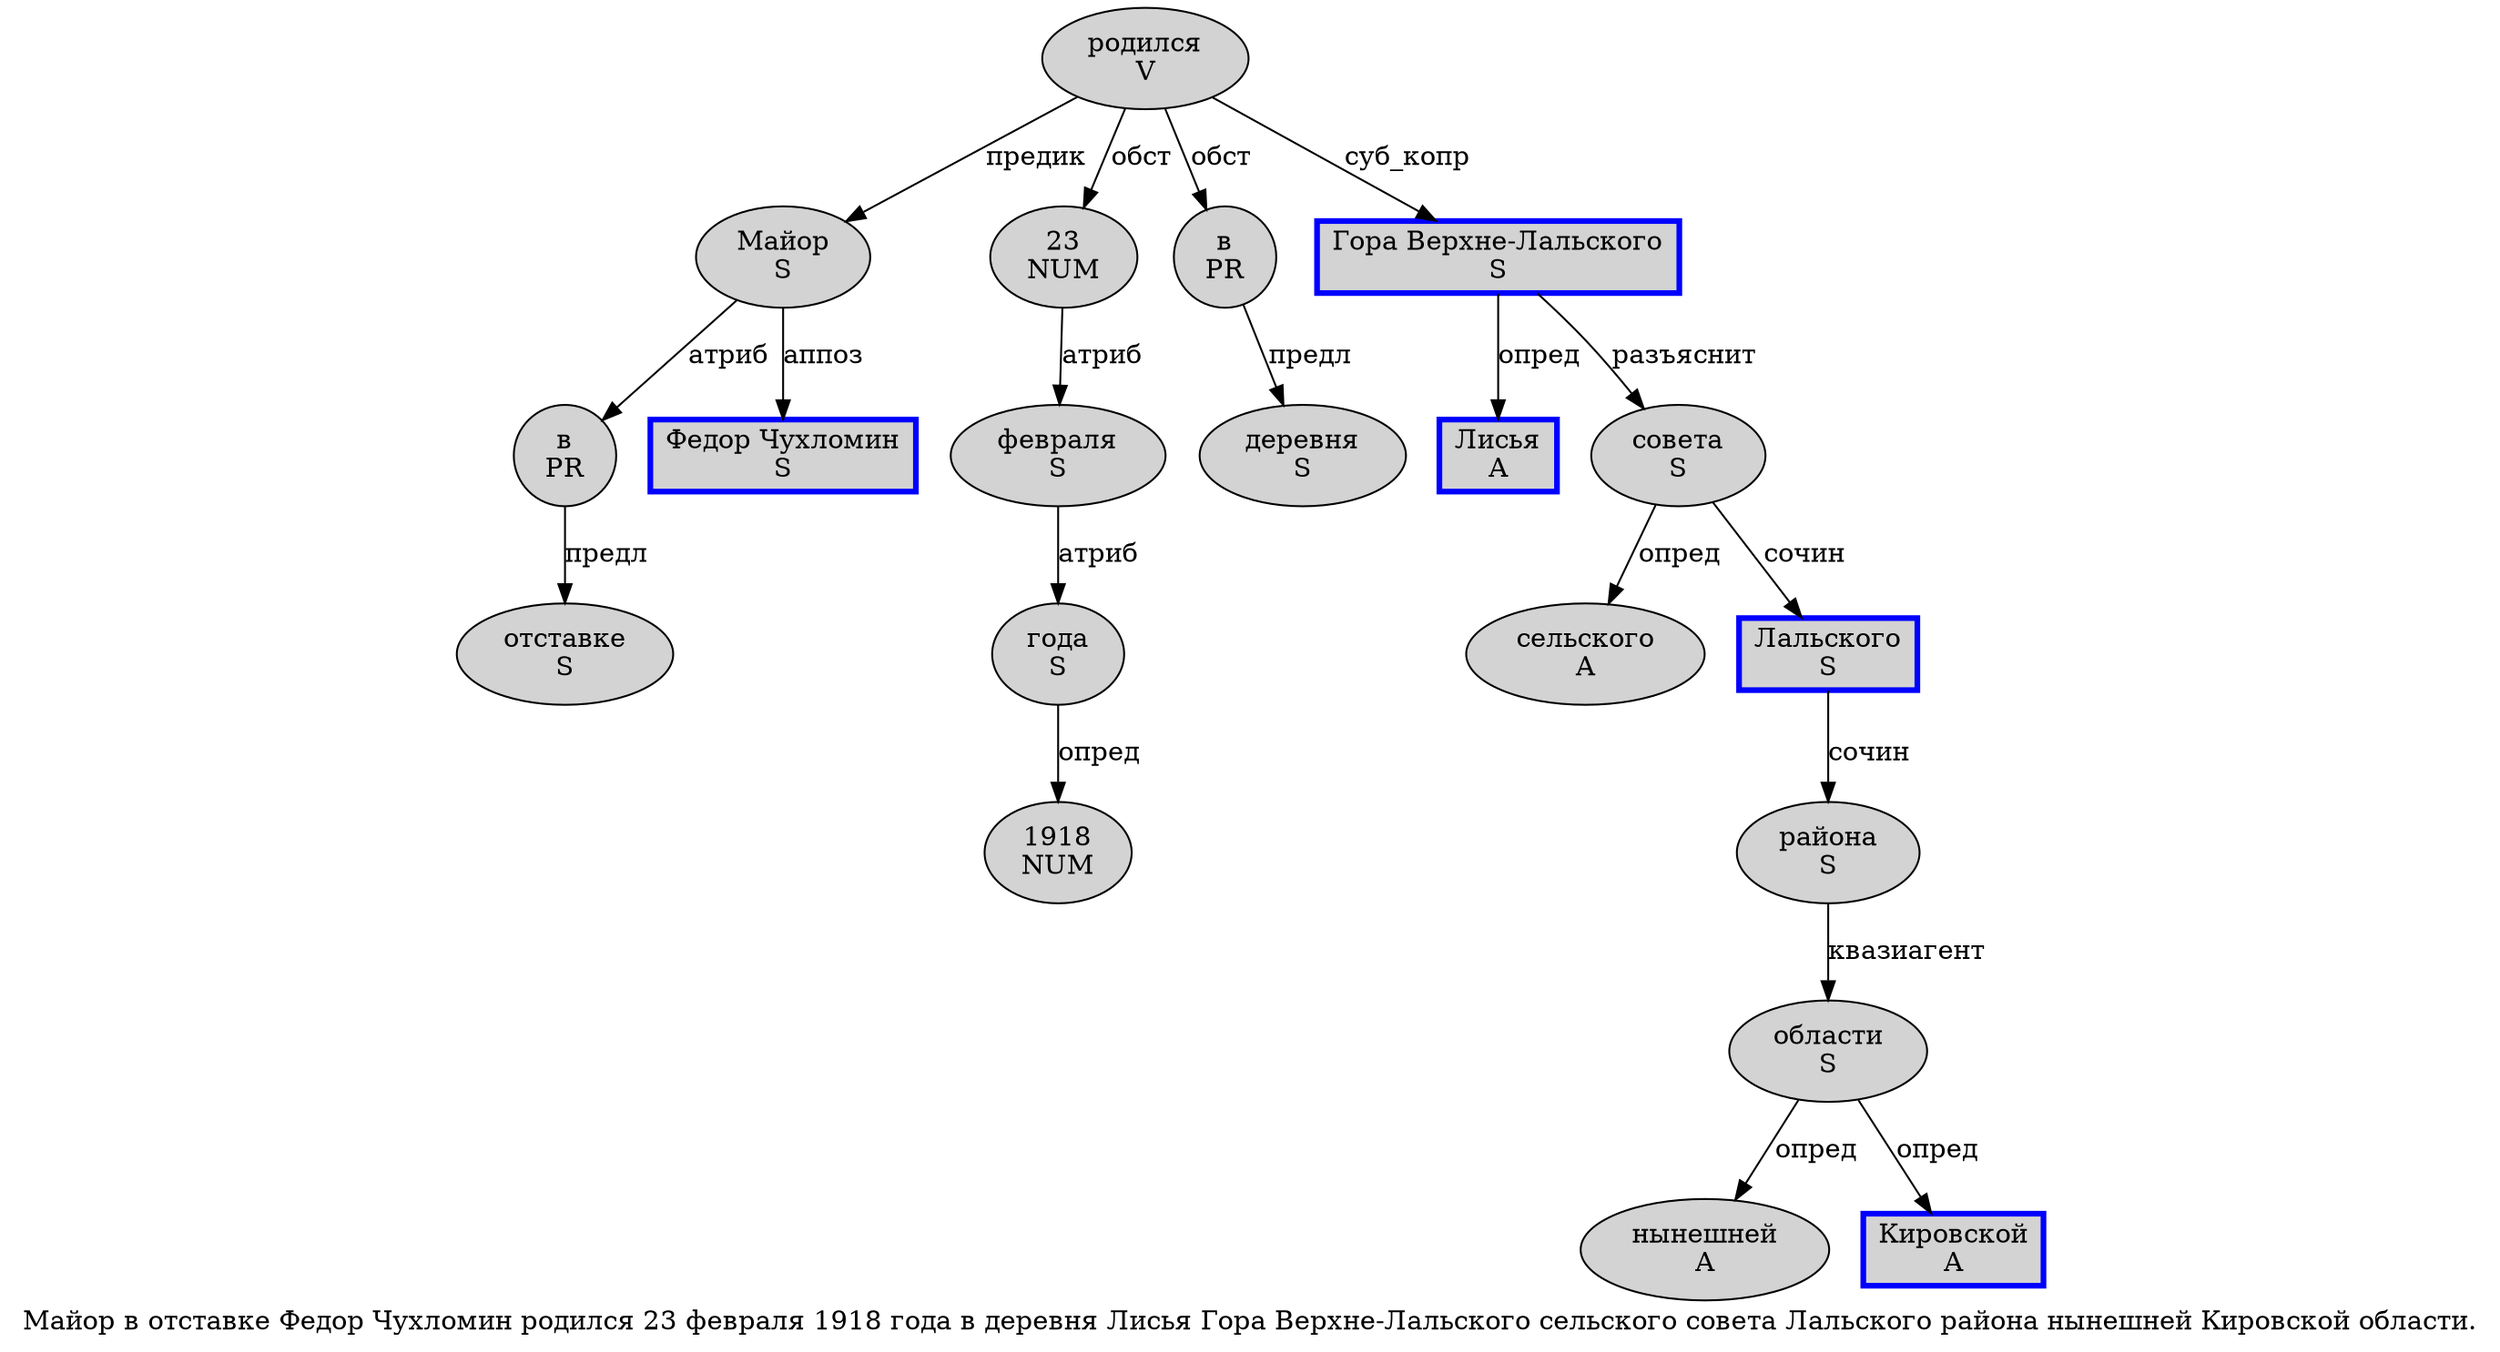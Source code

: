 digraph SENTENCE_940 {
	graph [label="Майор в отставке Федор Чухломин родился 23 февраля 1918 года в деревня Лисья Гора Верхне-Лальского сельского совета Лальского района нынешней Кировской области."]
	node [style=filled]
		0 [label="Майор
S" color="" fillcolor=lightgray penwidth=1 shape=ellipse]
		1 [label="в
PR" color="" fillcolor=lightgray penwidth=1 shape=ellipse]
		2 [label="отставке
S" color="" fillcolor=lightgray penwidth=1 shape=ellipse]
		3 [label="Федор Чухломин
S" color=blue fillcolor=lightgray penwidth=3 shape=box]
		4 [label="родился
V" color="" fillcolor=lightgray penwidth=1 shape=ellipse]
		5 [label="23
NUM" color="" fillcolor=lightgray penwidth=1 shape=ellipse]
		6 [label="февраля
S" color="" fillcolor=lightgray penwidth=1 shape=ellipse]
		7 [label="1918
NUM" color="" fillcolor=lightgray penwidth=1 shape=ellipse]
		8 [label="года
S" color="" fillcolor=lightgray penwidth=1 shape=ellipse]
		9 [label="в
PR" color="" fillcolor=lightgray penwidth=1 shape=ellipse]
		10 [label="деревня
S" color="" fillcolor=lightgray penwidth=1 shape=ellipse]
		11 [label="Лисья
A" color=blue fillcolor=lightgray penwidth=3 shape=box]
		12 [label="Гора Верхне-Лальского
S" color=blue fillcolor=lightgray penwidth=3 shape=box]
		13 [label="сельского
A" color="" fillcolor=lightgray penwidth=1 shape=ellipse]
		14 [label="совета
S" color="" fillcolor=lightgray penwidth=1 shape=ellipse]
		15 [label="Лальского
S" color=blue fillcolor=lightgray penwidth=3 shape=box]
		16 [label="района
S" color="" fillcolor=lightgray penwidth=1 shape=ellipse]
		17 [label="нынешней
A" color="" fillcolor=lightgray penwidth=1 shape=ellipse]
		18 [label="Кировской
A" color=blue fillcolor=lightgray penwidth=3 shape=box]
		19 [label="области
S" color="" fillcolor=lightgray penwidth=1 shape=ellipse]
			9 -> 10 [label="предл"]
			6 -> 8 [label="атриб"]
			12 -> 11 [label="опред"]
			12 -> 14 [label="разъяснит"]
			8 -> 7 [label="опред"]
			19 -> 17 [label="опред"]
			19 -> 18 [label="опред"]
			5 -> 6 [label="атриб"]
			14 -> 13 [label="опред"]
			14 -> 15 [label="сочин"]
			1 -> 2 [label="предл"]
			0 -> 1 [label="атриб"]
			0 -> 3 [label="аппоз"]
			15 -> 16 [label="сочин"]
			4 -> 0 [label="предик"]
			4 -> 5 [label="обст"]
			4 -> 9 [label="обст"]
			4 -> 12 [label="суб_копр"]
			16 -> 19 [label="квазиагент"]
}